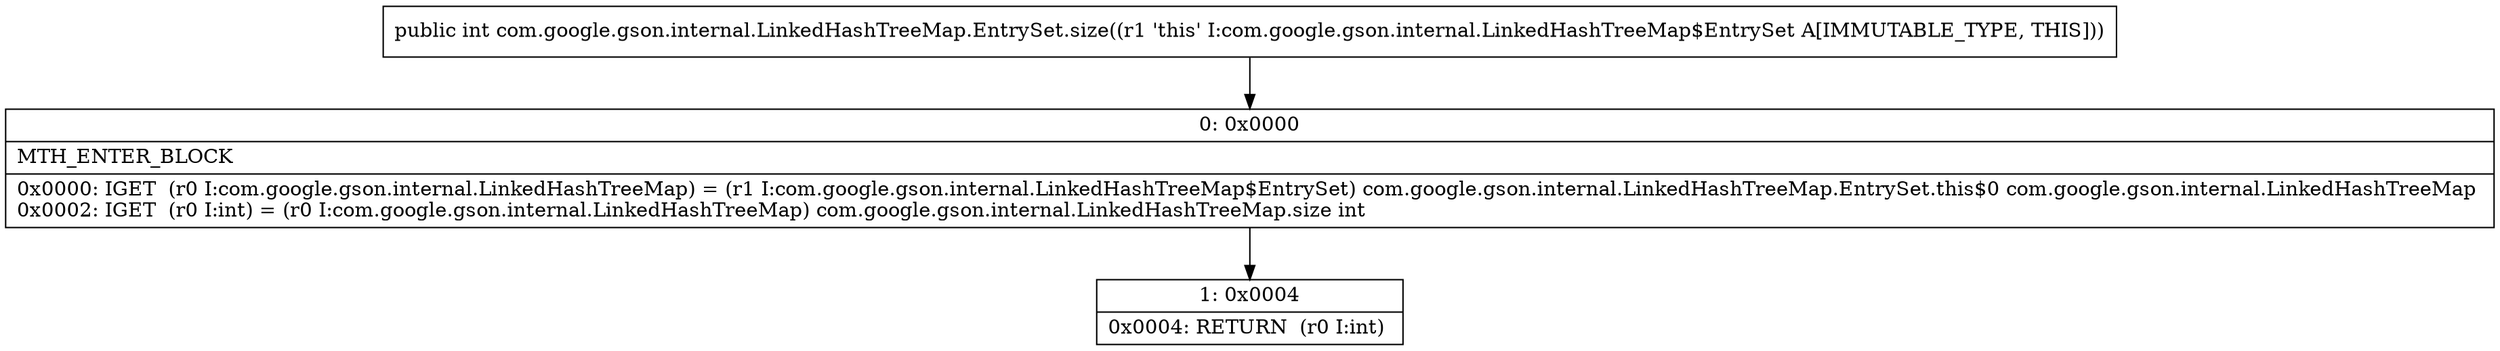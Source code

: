 digraph "CFG forcom.google.gson.internal.LinkedHashTreeMap.EntrySet.size()I" {
Node_0 [shape=record,label="{0\:\ 0x0000|MTH_ENTER_BLOCK\l|0x0000: IGET  (r0 I:com.google.gson.internal.LinkedHashTreeMap) = (r1 I:com.google.gson.internal.LinkedHashTreeMap$EntrySet) com.google.gson.internal.LinkedHashTreeMap.EntrySet.this$0 com.google.gson.internal.LinkedHashTreeMap \l0x0002: IGET  (r0 I:int) = (r0 I:com.google.gson.internal.LinkedHashTreeMap) com.google.gson.internal.LinkedHashTreeMap.size int \l}"];
Node_1 [shape=record,label="{1\:\ 0x0004|0x0004: RETURN  (r0 I:int) \l}"];
MethodNode[shape=record,label="{public int com.google.gson.internal.LinkedHashTreeMap.EntrySet.size((r1 'this' I:com.google.gson.internal.LinkedHashTreeMap$EntrySet A[IMMUTABLE_TYPE, THIS])) }"];
MethodNode -> Node_0;
Node_0 -> Node_1;
}

